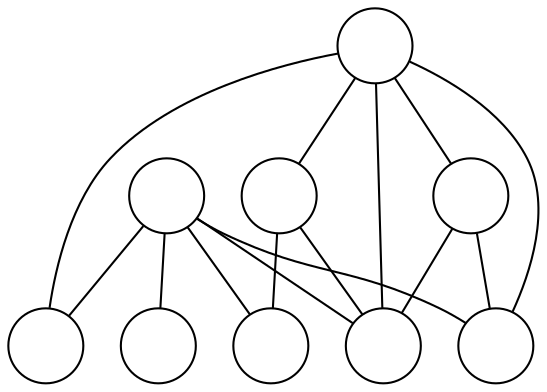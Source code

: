 graph G {
  node[label="", shape=circle]
  0;
  1;
  2;
  3;
  4;
  5;
  6;
  7;
  8;
  5 -- 0;
  5 -- 1;
  6 -- 0;
  6 -- 2;
  7 -- 0;
  7 -- 1;
  7 -- 3;
  7 -- 5;
  7 -- 6;
  8 -- 0;
  8 -- 1;
  8 -- 2;
  8 -- 3;
  8 -- 4;
}
